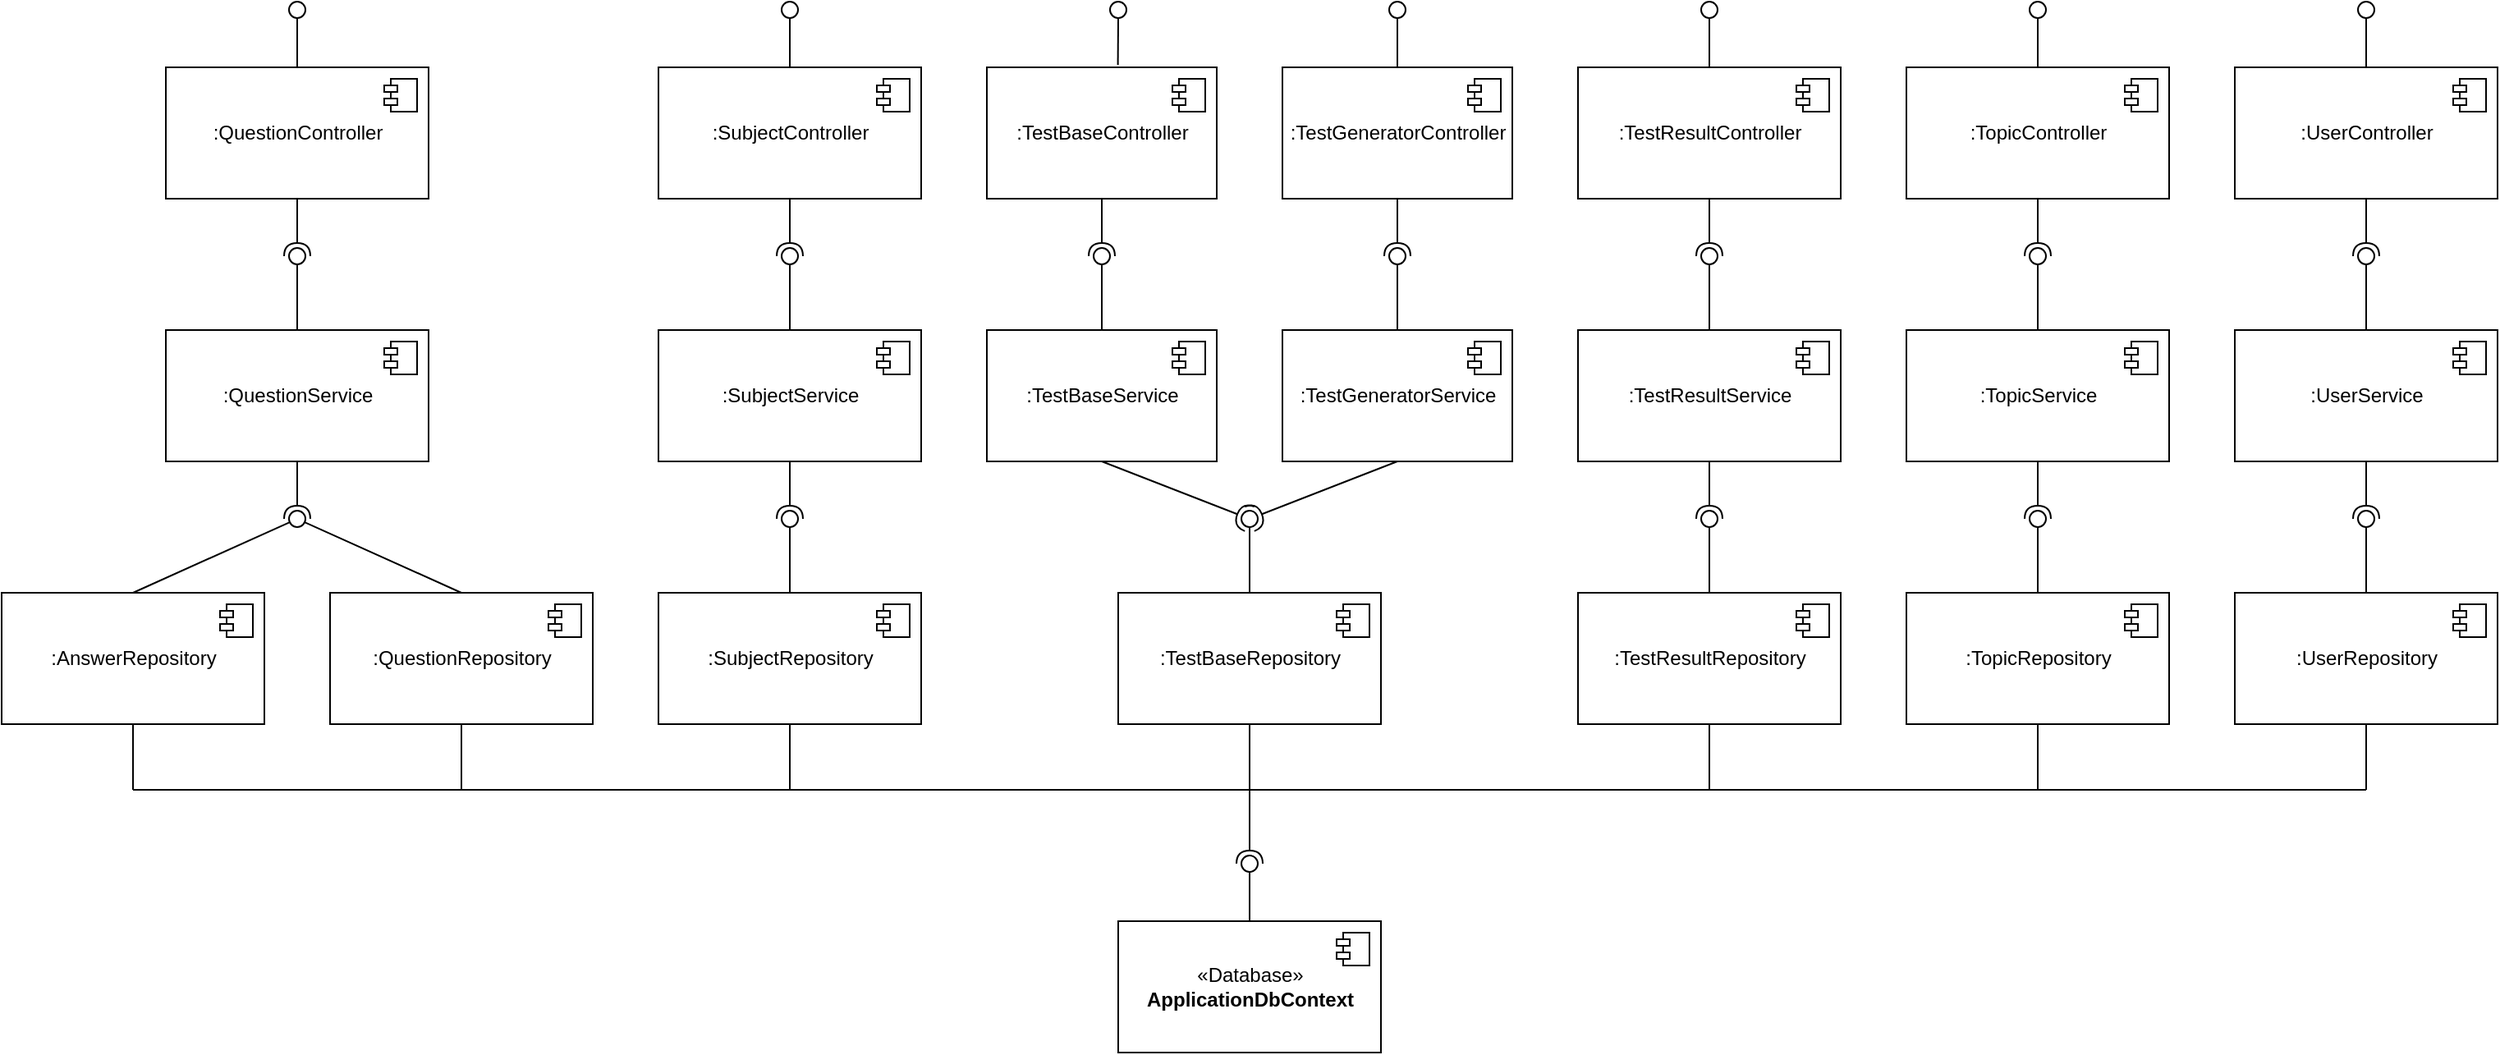 <mxfile version="14.4.3" type="device"><diagram id="eTYgkQqjDAgA71J0uzV5" name="Page-1"><mxGraphModel dx="2472" dy="822" grid="0" gridSize="10" guides="1" tooltips="1" connect="1" arrows="1" fold="1" page="1" pageScale="1" pageWidth="850" pageHeight="1100" math="0" shadow="0"><root><mxCell id="0"/><mxCell id="1" parent="0"/><mxCell id="j6pAAybmG0KaMv9Azrpn-1" value="«Database»&lt;br&gt;&lt;b&gt;ApplicationDbContext&lt;/b&gt;" style="html=1;dropTarget=0;" parent="1" vertex="1"><mxGeometry x="360" y="960" width="160" height="80" as="geometry"/></mxCell><mxCell id="j6pAAybmG0KaMv9Azrpn-2" value="" style="shape=module;jettyWidth=8;jettyHeight=4;" parent="j6pAAybmG0KaMv9Azrpn-1" vertex="1"><mxGeometry x="1" width="20" height="20" relative="1" as="geometry"><mxPoint x="-27" y="7" as="offset"/></mxGeometry></mxCell><mxCell id="j6pAAybmG0KaMv9Azrpn-3" value="" style="rounded=0;orthogonalLoop=1;jettySize=auto;html=1;endArrow=none;endFill=0;exitX=0.5;exitY=0;exitDx=0;exitDy=0;" parent="1" source="j6pAAybmG0KaMv9Azrpn-1" target="j6pAAybmG0KaMv9Azrpn-5" edge="1"><mxGeometry relative="1" as="geometry"><mxPoint x="570" y="825" as="sourcePoint"/></mxGeometry></mxCell><mxCell id="j6pAAybmG0KaMv9Azrpn-4" value="" style="rounded=0;orthogonalLoop=1;jettySize=auto;html=1;endArrow=halfCircle;endFill=0;entryX=0.5;entryY=0.5;entryDx=0;entryDy=0;endSize=6;strokeWidth=1;" parent="1" target="j6pAAybmG0KaMv9Azrpn-5" edge="1"><mxGeometry relative="1" as="geometry"><mxPoint x="440" y="880" as="sourcePoint"/></mxGeometry></mxCell><mxCell id="j6pAAybmG0KaMv9Azrpn-5" value="" style="ellipse;whiteSpace=wrap;html=1;fontFamily=Helvetica;fontSize=12;fontColor=#000000;align=center;strokeColor=#000000;fillColor=#ffffff;points=[];aspect=fixed;resizable=0;" parent="1" vertex="1"><mxGeometry x="435" y="920" width="10" height="10" as="geometry"/></mxCell><mxCell id="j6pAAybmG0KaMv9Azrpn-11" value="" style="rounded=0;orthogonalLoop=1;jettySize=auto;html=1;endArrow=none;endFill=0;" parent="1" edge="1"><mxGeometry relative="1" as="geometry"><mxPoint x="-240" y="880" as="sourcePoint"/><mxPoint x="1120" y="880" as="targetPoint"/></mxGeometry></mxCell><mxCell id="j6pAAybmG0KaMv9Azrpn-13" value=":SubjectRepository" style="html=1;dropTarget=0;" parent="1" vertex="1"><mxGeometry x="80" y="760" width="160" height="80" as="geometry"/></mxCell><mxCell id="j6pAAybmG0KaMv9Azrpn-14" value="" style="shape=module;jettyWidth=8;jettyHeight=4;" parent="j6pAAybmG0KaMv9Azrpn-13" vertex="1"><mxGeometry x="1" width="20" height="20" relative="1" as="geometry"><mxPoint x="-27" y="7" as="offset"/></mxGeometry></mxCell><mxCell id="j6pAAybmG0KaMv9Azrpn-15" value=":TestResultRepository" style="html=1;dropTarget=0;" parent="1" vertex="1"><mxGeometry x="640" y="760" width="160" height="80" as="geometry"/></mxCell><mxCell id="j6pAAybmG0KaMv9Azrpn-16" value="" style="shape=module;jettyWidth=8;jettyHeight=4;" parent="j6pAAybmG0KaMv9Azrpn-15" vertex="1"><mxGeometry x="1" width="20" height="20" relative="1" as="geometry"><mxPoint x="-27" y="7" as="offset"/></mxGeometry></mxCell><mxCell id="j6pAAybmG0KaMv9Azrpn-17" value=":TestBaseRepository" style="html=1;dropTarget=0;" parent="1" vertex="1"><mxGeometry x="360" y="760" width="160" height="80" as="geometry"/></mxCell><mxCell id="j6pAAybmG0KaMv9Azrpn-18" value="" style="shape=module;jettyWidth=8;jettyHeight=4;" parent="j6pAAybmG0KaMv9Azrpn-17" vertex="1"><mxGeometry x="1" width="20" height="20" relative="1" as="geometry"><mxPoint x="-27" y="7" as="offset"/></mxGeometry></mxCell><mxCell id="j6pAAybmG0KaMv9Azrpn-19" value=":QuestionRepository" style="html=1;dropTarget=0;" parent="1" vertex="1"><mxGeometry x="-120" y="760" width="160" height="80" as="geometry"/></mxCell><mxCell id="j6pAAybmG0KaMv9Azrpn-20" value="" style="shape=module;jettyWidth=8;jettyHeight=4;" parent="j6pAAybmG0KaMv9Azrpn-19" vertex="1"><mxGeometry x="1" width="20" height="20" relative="1" as="geometry"><mxPoint x="-27" y="7" as="offset"/></mxGeometry></mxCell><mxCell id="j6pAAybmG0KaMv9Azrpn-21" value=":TopicRepository" style="html=1;dropTarget=0;" parent="1" vertex="1"><mxGeometry x="840" y="760" width="160" height="80" as="geometry"/></mxCell><mxCell id="j6pAAybmG0KaMv9Azrpn-22" value="" style="shape=module;jettyWidth=8;jettyHeight=4;" parent="j6pAAybmG0KaMv9Azrpn-21" vertex="1"><mxGeometry x="1" width="20" height="20" relative="1" as="geometry"><mxPoint x="-27" y="7" as="offset"/></mxGeometry></mxCell><mxCell id="j6pAAybmG0KaMv9Azrpn-23" value=":AnswerRepository" style="html=1;dropTarget=0;" parent="1" vertex="1"><mxGeometry x="-320" y="760" width="160" height="80" as="geometry"/></mxCell><mxCell id="j6pAAybmG0KaMv9Azrpn-24" value="" style="shape=module;jettyWidth=8;jettyHeight=4;" parent="j6pAAybmG0KaMv9Azrpn-23" vertex="1"><mxGeometry x="1" width="20" height="20" relative="1" as="geometry"><mxPoint x="-27" y="7" as="offset"/></mxGeometry></mxCell><mxCell id="j6pAAybmG0KaMv9Azrpn-25" value=":UserRepository" style="html=1;dropTarget=0;" parent="1" vertex="1"><mxGeometry x="1040" y="760" width="160" height="80" as="geometry"/></mxCell><mxCell id="j6pAAybmG0KaMv9Azrpn-26" value="" style="shape=module;jettyWidth=8;jettyHeight=4;" parent="j6pAAybmG0KaMv9Azrpn-25" vertex="1"><mxGeometry x="1" width="20" height="20" relative="1" as="geometry"><mxPoint x="-27" y="7" as="offset"/></mxGeometry></mxCell><mxCell id="j6pAAybmG0KaMv9Azrpn-27" value="" style="rounded=0;orthogonalLoop=1;jettySize=auto;html=1;endArrow=none;endFill=0;exitX=0.5;exitY=1;exitDx=0;exitDy=0;" parent="1" source="j6pAAybmG0KaMv9Azrpn-21" edge="1"><mxGeometry relative="1" as="geometry"><mxPoint x="700.0" y="920" as="sourcePoint"/><mxPoint x="920" y="880" as="targetPoint"/></mxGeometry></mxCell><mxCell id="j6pAAybmG0KaMv9Azrpn-28" value="" style="rounded=0;orthogonalLoop=1;jettySize=auto;html=1;endArrow=none;endFill=0;exitX=0.5;exitY=1;exitDx=0;exitDy=0;" parent="1" source="j6pAAybmG0KaMv9Azrpn-23" edge="1"><mxGeometry relative="1" as="geometry"><mxPoint x="-240.42" y="910" as="sourcePoint"/><mxPoint x="-240" y="880" as="targetPoint"/></mxGeometry></mxCell><mxCell id="j6pAAybmG0KaMv9Azrpn-29" value="" style="rounded=0;orthogonalLoop=1;jettySize=auto;html=1;endArrow=none;endFill=0;exitX=0.5;exitY=1;exitDx=0;exitDy=0;" parent="1" source="j6pAAybmG0KaMv9Azrpn-19" edge="1"><mxGeometry relative="1" as="geometry"><mxPoint x="-230.42" y="920" as="sourcePoint"/><mxPoint x="-40" y="880" as="targetPoint"/></mxGeometry></mxCell><mxCell id="j6pAAybmG0KaMv9Azrpn-30" value="" style="rounded=0;orthogonalLoop=1;jettySize=auto;html=1;endArrow=none;endFill=0;exitX=0.5;exitY=1;exitDx=0;exitDy=0;" parent="1" source="j6pAAybmG0KaMv9Azrpn-13" edge="1"><mxGeometry relative="1" as="geometry"><mxPoint x="-220.42" y="930" as="sourcePoint"/><mxPoint x="160" y="880" as="targetPoint"/></mxGeometry></mxCell><mxCell id="j6pAAybmG0KaMv9Azrpn-31" value="" style="rounded=0;orthogonalLoop=1;jettySize=auto;html=1;endArrow=none;endFill=0;exitX=0.5;exitY=1;exitDx=0;exitDy=0;" parent="1" source="j6pAAybmG0KaMv9Azrpn-17" edge="1"><mxGeometry relative="1" as="geometry"><mxPoint x="-130.42" y="940" as="sourcePoint"/><mxPoint x="440" y="880" as="targetPoint"/></mxGeometry></mxCell><mxCell id="j6pAAybmG0KaMv9Azrpn-32" value="" style="rounded=0;orthogonalLoop=1;jettySize=auto;html=1;endArrow=none;endFill=0;exitX=0.5;exitY=1;exitDx=0;exitDy=0;" parent="1" source="j6pAAybmG0KaMv9Azrpn-15" edge="1"><mxGeometry relative="1" as="geometry"><mxPoint x="670.0" y="920" as="sourcePoint"/><mxPoint x="720" y="880" as="targetPoint"/></mxGeometry></mxCell><mxCell id="j6pAAybmG0KaMv9Azrpn-33" value="" style="rounded=0;orthogonalLoop=1;jettySize=auto;html=1;endArrow=none;endFill=0;exitX=0.5;exitY=1;exitDx=0;exitDy=0;" parent="1" source="j6pAAybmG0KaMv9Azrpn-25" edge="1"><mxGeometry relative="1" as="geometry"><mxPoint x="770.0" y="910" as="sourcePoint"/><mxPoint x="1120" y="880" as="targetPoint"/></mxGeometry></mxCell><mxCell id="j6pAAybmG0KaMv9Azrpn-34" value=":QuestionService" style="html=1;dropTarget=0;" parent="1" vertex="1"><mxGeometry x="-220" y="600" width="160" height="80" as="geometry"/></mxCell><mxCell id="j6pAAybmG0KaMv9Azrpn-35" value="" style="shape=module;jettyWidth=8;jettyHeight=4;" parent="j6pAAybmG0KaMv9Azrpn-34" vertex="1"><mxGeometry x="1" width="20" height="20" relative="1" as="geometry"><mxPoint x="-27" y="7" as="offset"/></mxGeometry></mxCell><mxCell id="j6pAAybmG0KaMv9Azrpn-36" value="" style="rounded=0;orthogonalLoop=1;jettySize=auto;html=1;endArrow=none;endFill=0;exitX=0.5;exitY=0;exitDx=0;exitDy=0;" parent="1" source="j6pAAybmG0KaMv9Azrpn-19" target="j6pAAybmG0KaMv9Azrpn-38" edge="1"><mxGeometry relative="1" as="geometry"><mxPoint x="210" y="695" as="sourcePoint"/></mxGeometry></mxCell><mxCell id="j6pAAybmG0KaMv9Azrpn-37" value="" style="rounded=0;orthogonalLoop=1;jettySize=auto;html=1;endArrow=halfCircle;endFill=0;entryX=0.5;entryY=0.5;entryDx=0;entryDy=0;endSize=6;strokeWidth=1;exitX=0.5;exitY=1;exitDx=0;exitDy=0;" parent="1" source="j6pAAybmG0KaMv9Azrpn-34" target="j6pAAybmG0KaMv9Azrpn-38" edge="1"><mxGeometry relative="1" as="geometry"><mxPoint x="250" y="695" as="sourcePoint"/></mxGeometry></mxCell><mxCell id="j6pAAybmG0KaMv9Azrpn-38" value="" style="ellipse;whiteSpace=wrap;html=1;fontFamily=Helvetica;fontSize=12;fontColor=#000000;align=center;strokeColor=#000000;fillColor=#ffffff;points=[];aspect=fixed;resizable=0;" parent="1" vertex="1"><mxGeometry x="-145" y="710" width="10" height="10" as="geometry"/></mxCell><mxCell id="j6pAAybmG0KaMv9Azrpn-42" value="" style="rounded=0;orthogonalLoop=1;jettySize=auto;html=1;endArrow=none;endFill=0;exitX=0.5;exitY=0;exitDx=0;exitDy=0;" parent="1" source="j6pAAybmG0KaMv9Azrpn-23" target="j6pAAybmG0KaMv9Azrpn-38" edge="1"><mxGeometry relative="1" as="geometry"><mxPoint x="210" y="695" as="sourcePoint"/></mxGeometry></mxCell><mxCell id="j6pAAybmG0KaMv9Azrpn-43" value=":SubjectService" style="html=1;dropTarget=0;" parent="1" vertex="1"><mxGeometry x="80" y="600" width="160" height="80" as="geometry"/></mxCell><mxCell id="j6pAAybmG0KaMv9Azrpn-44" value="" style="shape=module;jettyWidth=8;jettyHeight=4;" parent="j6pAAybmG0KaMv9Azrpn-43" vertex="1"><mxGeometry x="1" width="20" height="20" relative="1" as="geometry"><mxPoint x="-27" y="7" as="offset"/></mxGeometry></mxCell><mxCell id="j6pAAybmG0KaMv9Azrpn-57" value="" style="rounded=0;orthogonalLoop=1;jettySize=auto;html=1;endArrow=none;endFill=0;exitX=0.5;exitY=0;exitDx=0;exitDy=0;" parent="1" source="j6pAAybmG0KaMv9Azrpn-13" target="j6pAAybmG0KaMv9Azrpn-59" edge="1"><mxGeometry relative="1" as="geometry"><mxPoint x="180" y="675" as="sourcePoint"/></mxGeometry></mxCell><mxCell id="j6pAAybmG0KaMv9Azrpn-58" value="" style="rounded=0;orthogonalLoop=1;jettySize=auto;html=1;endArrow=halfCircle;endFill=0;entryX=0.5;entryY=0.5;entryDx=0;entryDy=0;endSize=6;strokeWidth=1;exitX=0.5;exitY=1;exitDx=0;exitDy=0;" parent="1" source="j6pAAybmG0KaMv9Azrpn-43" target="j6pAAybmG0KaMv9Azrpn-59" edge="1"><mxGeometry relative="1" as="geometry"><mxPoint x="220" y="675" as="sourcePoint"/></mxGeometry></mxCell><mxCell id="j6pAAybmG0KaMv9Azrpn-59" value="" style="ellipse;whiteSpace=wrap;html=1;fontFamily=Helvetica;fontSize=12;fontColor=#000000;align=center;strokeColor=#000000;fillColor=#ffffff;points=[];aspect=fixed;resizable=0;" parent="1" vertex="1"><mxGeometry x="155" y="710" width="10" height="10" as="geometry"/></mxCell><mxCell id="j6pAAybmG0KaMv9Azrpn-63" value=":TopicService" style="html=1;dropTarget=0;" parent="1" vertex="1"><mxGeometry x="840" y="600" width="160" height="80" as="geometry"/></mxCell><mxCell id="j6pAAybmG0KaMv9Azrpn-64" value="" style="shape=module;jettyWidth=8;jettyHeight=4;" parent="j6pAAybmG0KaMv9Azrpn-63" vertex="1"><mxGeometry x="1" width="20" height="20" relative="1" as="geometry"><mxPoint x="-27" y="7" as="offset"/></mxGeometry></mxCell><mxCell id="j6pAAybmG0KaMv9Azrpn-65" value="" style="rounded=0;orthogonalLoop=1;jettySize=auto;html=1;endArrow=none;endFill=0;exitX=0.5;exitY=0;exitDx=0;exitDy=0;" parent="1" source="j6pAAybmG0KaMv9Azrpn-21" target="j6pAAybmG0KaMv9Azrpn-67" edge="1"><mxGeometry relative="1" as="geometry"><mxPoint x="880" y="730" as="sourcePoint"/></mxGeometry></mxCell><mxCell id="j6pAAybmG0KaMv9Azrpn-66" value="" style="rounded=0;orthogonalLoop=1;jettySize=auto;html=1;endArrow=halfCircle;endFill=0;entryX=0.5;entryY=0.5;entryDx=0;entryDy=0;endSize=6;strokeWidth=1;exitX=0.5;exitY=1;exitDx=0;exitDy=0;" parent="1" source="j6pAAybmG0KaMv9Azrpn-63" target="j6pAAybmG0KaMv9Azrpn-67" edge="1"><mxGeometry relative="1" as="geometry"><mxPoint x="720" y="695" as="sourcePoint"/></mxGeometry></mxCell><mxCell id="j6pAAybmG0KaMv9Azrpn-67" value="" style="ellipse;whiteSpace=wrap;html=1;fontFamily=Helvetica;fontSize=12;fontColor=#000000;align=center;strokeColor=#000000;fillColor=#ffffff;points=[];aspect=fixed;resizable=0;" parent="1" vertex="1"><mxGeometry x="915" y="710" width="10" height="10" as="geometry"/></mxCell><mxCell id="j6pAAybmG0KaMv9Azrpn-68" value=":TestResultService" style="html=1;dropTarget=0;" parent="1" vertex="1"><mxGeometry x="640" y="600" width="160" height="80" as="geometry"/></mxCell><mxCell id="j6pAAybmG0KaMv9Azrpn-69" value="" style="shape=module;jettyWidth=8;jettyHeight=4;" parent="j6pAAybmG0KaMv9Azrpn-68" vertex="1"><mxGeometry x="1" width="20" height="20" relative="1" as="geometry"><mxPoint x="-27" y="7" as="offset"/></mxGeometry></mxCell><mxCell id="j6pAAybmG0KaMv9Azrpn-71" value="" style="rounded=0;orthogonalLoop=1;jettySize=auto;html=1;endArrow=none;endFill=0;exitX=0.5;exitY=0;exitDx=0;exitDy=0;" parent="1" source="j6pAAybmG0KaMv9Azrpn-15" target="j6pAAybmG0KaMv9Azrpn-73" edge="1"><mxGeometry relative="1" as="geometry"><mxPoint x="930" y="770" as="sourcePoint"/></mxGeometry></mxCell><mxCell id="j6pAAybmG0KaMv9Azrpn-72" value="" style="rounded=0;orthogonalLoop=1;jettySize=auto;html=1;endArrow=halfCircle;endFill=0;entryX=0.5;entryY=0.5;entryDx=0;entryDy=0;endSize=6;strokeWidth=1;exitX=0.5;exitY=1;exitDx=0;exitDy=0;" parent="1" source="j6pAAybmG0KaMv9Azrpn-68" target="j6pAAybmG0KaMv9Azrpn-73" edge="1"><mxGeometry relative="1" as="geometry"><mxPoint x="930" y="690" as="sourcePoint"/></mxGeometry></mxCell><mxCell id="j6pAAybmG0KaMv9Azrpn-73" value="" style="ellipse;whiteSpace=wrap;html=1;fontFamily=Helvetica;fontSize=12;fontColor=#000000;align=center;strokeColor=#000000;fillColor=#ffffff;points=[];aspect=fixed;resizable=0;" parent="1" vertex="1"><mxGeometry x="715" y="710" width="10" height="10" as="geometry"/></mxCell><mxCell id="j6pAAybmG0KaMv9Azrpn-74" value=":TestGeneratorService" style="html=1;dropTarget=0;" parent="1" vertex="1"><mxGeometry x="460" y="600" width="140" height="80" as="geometry"/></mxCell><mxCell id="j6pAAybmG0KaMv9Azrpn-75" value="" style="shape=module;jettyWidth=8;jettyHeight=4;" parent="j6pAAybmG0KaMv9Azrpn-74" vertex="1"><mxGeometry x="1" width="20" height="20" relative="1" as="geometry"><mxPoint x="-27" y="7" as="offset"/></mxGeometry></mxCell><mxCell id="j6pAAybmG0KaMv9Azrpn-76" value=":TestBaseService" style="html=1;dropTarget=0;" parent="1" vertex="1"><mxGeometry x="280" y="600" width="140" height="80" as="geometry"/></mxCell><mxCell id="j6pAAybmG0KaMv9Azrpn-77" value="" style="shape=module;jettyWidth=8;jettyHeight=4;" parent="j6pAAybmG0KaMv9Azrpn-76" vertex="1"><mxGeometry x="1" width="20" height="20" relative="1" as="geometry"><mxPoint x="-27" y="7" as="offset"/></mxGeometry></mxCell><mxCell id="j6pAAybmG0KaMv9Azrpn-78" value=":UserService" style="html=1;dropTarget=0;" parent="1" vertex="1"><mxGeometry x="1040" y="600" width="160" height="80" as="geometry"/></mxCell><mxCell id="j6pAAybmG0KaMv9Azrpn-79" value="" style="shape=module;jettyWidth=8;jettyHeight=4;" parent="j6pAAybmG0KaMv9Azrpn-78" vertex="1"><mxGeometry x="1" width="20" height="20" relative="1" as="geometry"><mxPoint x="-27" y="7" as="offset"/></mxGeometry></mxCell><mxCell id="j6pAAybmG0KaMv9Azrpn-81" value="" style="rounded=0;orthogonalLoop=1;jettySize=auto;html=1;endArrow=none;endFill=0;exitX=0.5;exitY=0;exitDx=0;exitDy=0;" parent="1" source="j6pAAybmG0KaMv9Azrpn-25" target="j6pAAybmG0KaMv9Azrpn-83" edge="1"><mxGeometry relative="1" as="geometry"><mxPoint x="930" y="770" as="sourcePoint"/></mxGeometry></mxCell><mxCell id="j6pAAybmG0KaMv9Azrpn-82" value="" style="rounded=0;orthogonalLoop=1;jettySize=auto;html=1;endArrow=halfCircle;endFill=0;entryX=0.5;entryY=0.5;entryDx=0;entryDy=0;endSize=6;strokeWidth=1;exitX=0.5;exitY=1;exitDx=0;exitDy=0;" parent="1" source="j6pAAybmG0KaMv9Azrpn-78" target="j6pAAybmG0KaMv9Azrpn-83" edge="1"><mxGeometry relative="1" as="geometry"><mxPoint x="930" y="690" as="sourcePoint"/></mxGeometry></mxCell><mxCell id="j6pAAybmG0KaMv9Azrpn-83" value="" style="ellipse;whiteSpace=wrap;html=1;fontFamily=Helvetica;fontSize=12;fontColor=#000000;align=center;strokeColor=#000000;fillColor=#ffffff;points=[];aspect=fixed;resizable=0;" parent="1" vertex="1"><mxGeometry x="1115" y="710" width="10" height="10" as="geometry"/></mxCell><mxCell id="j6pAAybmG0KaMv9Azrpn-84" value=":TestBaseController" style="html=1;dropTarget=0;" parent="1" vertex="1"><mxGeometry x="280" y="440" width="140" height="80" as="geometry"/></mxCell><mxCell id="j6pAAybmG0KaMv9Azrpn-85" value="" style="shape=module;jettyWidth=8;jettyHeight=4;" parent="j6pAAybmG0KaMv9Azrpn-84" vertex="1"><mxGeometry x="1" width="20" height="20" relative="1" as="geometry"><mxPoint x="-27" y="7" as="offset"/></mxGeometry></mxCell><mxCell id="j6pAAybmG0KaMv9Azrpn-86" value=":TestGeneratorController" style="html=1;dropTarget=0;" parent="1" vertex="1"><mxGeometry x="460" y="440" width="140" height="80" as="geometry"/></mxCell><mxCell id="j6pAAybmG0KaMv9Azrpn-87" value="" style="shape=module;jettyWidth=8;jettyHeight=4;" parent="j6pAAybmG0KaMv9Azrpn-86" vertex="1"><mxGeometry x="1" width="20" height="20" relative="1" as="geometry"><mxPoint x="-27" y="7" as="offset"/></mxGeometry></mxCell><mxCell id="j6pAAybmG0KaMv9Azrpn-88" value=":QuestionController" style="html=1;dropTarget=0;" parent="1" vertex="1"><mxGeometry x="-220" y="440" width="160" height="80" as="geometry"/></mxCell><mxCell id="j6pAAybmG0KaMv9Azrpn-89" value="" style="shape=module;jettyWidth=8;jettyHeight=4;" parent="j6pAAybmG0KaMv9Azrpn-88" vertex="1"><mxGeometry x="1" width="20" height="20" relative="1" as="geometry"><mxPoint x="-27" y="7" as="offset"/></mxGeometry></mxCell><mxCell id="j6pAAybmG0KaMv9Azrpn-90" value=":SubjectController" style="html=1;dropTarget=0;" parent="1" vertex="1"><mxGeometry x="80" y="440" width="160" height="80" as="geometry"/></mxCell><mxCell id="j6pAAybmG0KaMv9Azrpn-91" value="" style="shape=module;jettyWidth=8;jettyHeight=4;" parent="j6pAAybmG0KaMv9Azrpn-90" vertex="1"><mxGeometry x="1" width="20" height="20" relative="1" as="geometry"><mxPoint x="-27" y="7" as="offset"/></mxGeometry></mxCell><mxCell id="j6pAAybmG0KaMv9Azrpn-92" value=":TestResultController" style="html=1;dropTarget=0;" parent="1" vertex="1"><mxGeometry x="640" y="440" width="160" height="80" as="geometry"/></mxCell><mxCell id="j6pAAybmG0KaMv9Azrpn-93" value="" style="shape=module;jettyWidth=8;jettyHeight=4;" parent="j6pAAybmG0KaMv9Azrpn-92" vertex="1"><mxGeometry x="1" width="20" height="20" relative="1" as="geometry"><mxPoint x="-27" y="7" as="offset"/></mxGeometry></mxCell><mxCell id="j6pAAybmG0KaMv9Azrpn-94" value=":TopicController" style="html=1;dropTarget=0;" parent="1" vertex="1"><mxGeometry x="840" y="440" width="160" height="80" as="geometry"/></mxCell><mxCell id="j6pAAybmG0KaMv9Azrpn-95" value="" style="shape=module;jettyWidth=8;jettyHeight=4;" parent="j6pAAybmG0KaMv9Azrpn-94" vertex="1"><mxGeometry x="1" width="20" height="20" relative="1" as="geometry"><mxPoint x="-27" y="7" as="offset"/></mxGeometry></mxCell><mxCell id="j6pAAybmG0KaMv9Azrpn-96" value=":UserController" style="html=1;dropTarget=0;" parent="1" vertex="1"><mxGeometry x="1040" y="440" width="160" height="80" as="geometry"/></mxCell><mxCell id="j6pAAybmG0KaMv9Azrpn-97" value="" style="shape=module;jettyWidth=8;jettyHeight=4;" parent="j6pAAybmG0KaMv9Azrpn-96" vertex="1"><mxGeometry x="1" width="20" height="20" relative="1" as="geometry"><mxPoint x="-27" y="7" as="offset"/></mxGeometry></mxCell><mxCell id="j6pAAybmG0KaMv9Azrpn-98" value="" style="rounded=0;orthogonalLoop=1;jettySize=auto;html=1;endArrow=none;endFill=0;exitX=0.5;exitY=0;exitDx=0;exitDy=0;" parent="1" source="j6pAAybmG0KaMv9Azrpn-17" target="j6pAAybmG0KaMv9Azrpn-100" edge="1"><mxGeometry relative="1" as="geometry"><mxPoint x="170" y="770" as="sourcePoint"/></mxGeometry></mxCell><mxCell id="j6pAAybmG0KaMv9Azrpn-99" value="" style="rounded=0;orthogonalLoop=1;jettySize=auto;html=1;endArrow=halfCircle;endFill=0;entryX=0.5;entryY=0.5;entryDx=0;entryDy=0;endSize=6;strokeWidth=1;exitX=0.5;exitY=1;exitDx=0;exitDy=0;" parent="1" source="j6pAAybmG0KaMv9Azrpn-76" target="j6pAAybmG0KaMv9Azrpn-100" edge="1"><mxGeometry relative="1" as="geometry"><mxPoint x="170" y="690" as="sourcePoint"/></mxGeometry></mxCell><mxCell id="j6pAAybmG0KaMv9Azrpn-100" value="" style="ellipse;whiteSpace=wrap;html=1;fontFamily=Helvetica;fontSize=12;fontColor=#000000;align=center;strokeColor=#000000;fillColor=#ffffff;points=[];aspect=fixed;resizable=0;" parent="1" vertex="1"><mxGeometry x="435" y="710" width="10" height="10" as="geometry"/></mxCell><mxCell id="j6pAAybmG0KaMv9Azrpn-101" value="" style="rounded=0;orthogonalLoop=1;jettySize=auto;html=1;endArrow=halfCircle;endFill=0;entryX=0.5;entryY=0.5;entryDx=0;entryDy=0;endSize=6;strokeWidth=1;exitX=0.5;exitY=1;exitDx=0;exitDy=0;" parent="1" source="j6pAAybmG0KaMv9Azrpn-74" target="j6pAAybmG0KaMv9Azrpn-100" edge="1"><mxGeometry relative="1" as="geometry"><mxPoint x="170" y="690" as="sourcePoint"/></mxGeometry></mxCell><mxCell id="j6pAAybmG0KaMv9Azrpn-106" value="" style="rounded=0;orthogonalLoop=1;jettySize=auto;html=1;endArrow=halfCircle;endFill=0;entryX=0.5;entryY=0.5;entryDx=0;entryDy=0;endSize=6;strokeWidth=1;exitX=0.5;exitY=1;exitDx=0;exitDy=0;" parent="1" source="j6pAAybmG0KaMv9Azrpn-88" target="j6pAAybmG0KaMv9Azrpn-107" edge="1"><mxGeometry relative="1" as="geometry"><mxPoint x="-130" y="690" as="sourcePoint"/></mxGeometry></mxCell><mxCell id="j6pAAybmG0KaMv9Azrpn-107" value="" style="ellipse;whiteSpace=wrap;html=1;fontFamily=Helvetica;fontSize=12;fontColor=#000000;align=center;strokeColor=#000000;fillColor=#ffffff;points=[];aspect=fixed;resizable=0;" parent="1" vertex="1"><mxGeometry x="-145" y="550" width="10" height="10" as="geometry"/></mxCell><mxCell id="j6pAAybmG0KaMv9Azrpn-108" value="" style="rounded=0;orthogonalLoop=1;jettySize=auto;html=1;endArrow=none;endFill=0;" parent="1" source="j6pAAybmG0KaMv9Azrpn-34" target="j6pAAybmG0KaMv9Azrpn-107" edge="1"><mxGeometry relative="1" as="geometry"><mxPoint x="-230" y="770" as="sourcePoint"/></mxGeometry></mxCell><mxCell id="j6pAAybmG0KaMv9Azrpn-109" value="" style="rounded=0;orthogonalLoop=1;jettySize=auto;html=1;endArrow=halfCircle;endFill=0;entryX=0.5;entryY=0.5;entryDx=0;entryDy=0;endSize=6;strokeWidth=1;exitX=0.5;exitY=1;exitDx=0;exitDy=0;" parent="1" source="j6pAAybmG0KaMv9Azrpn-90" target="j6pAAybmG0KaMv9Azrpn-110" edge="1"><mxGeometry relative="1" as="geometry"><mxPoint x="-130" y="530" as="sourcePoint"/></mxGeometry></mxCell><mxCell id="j6pAAybmG0KaMv9Azrpn-110" value="" style="ellipse;whiteSpace=wrap;html=1;fontFamily=Helvetica;fontSize=12;fontColor=#000000;align=center;strokeColor=#000000;fillColor=#ffffff;points=[];aspect=fixed;resizable=0;" parent="1" vertex="1"><mxGeometry x="155" y="550" width="10" height="10" as="geometry"/></mxCell><mxCell id="j6pAAybmG0KaMv9Azrpn-111" value="" style="rounded=0;orthogonalLoop=1;jettySize=auto;html=1;endArrow=none;endFill=0;exitX=0.5;exitY=0;exitDx=0;exitDy=0;" parent="1" source="j6pAAybmG0KaMv9Azrpn-43" target="j6pAAybmG0KaMv9Azrpn-110" edge="1"><mxGeometry relative="1" as="geometry"><mxPoint x="-130" y="610.0" as="sourcePoint"/></mxGeometry></mxCell><mxCell id="j6pAAybmG0KaMv9Azrpn-112" value="" style="rounded=0;orthogonalLoop=1;jettySize=auto;html=1;endArrow=halfCircle;endFill=0;entryX=0.5;entryY=0.5;entryDx=0;entryDy=0;endSize=6;strokeWidth=1;exitX=0.5;exitY=1;exitDx=0;exitDy=0;" parent="1" source="j6pAAybmG0KaMv9Azrpn-84" target="j6pAAybmG0KaMv9Azrpn-113" edge="1"><mxGeometry relative="1" as="geometry"><mxPoint x="170" y="530" as="sourcePoint"/></mxGeometry></mxCell><mxCell id="j6pAAybmG0KaMv9Azrpn-113" value="" style="ellipse;whiteSpace=wrap;html=1;fontFamily=Helvetica;fontSize=12;fontColor=#000000;align=center;strokeColor=#000000;fillColor=#ffffff;points=[];aspect=fixed;resizable=0;" parent="1" vertex="1"><mxGeometry x="345" y="550" width="10" height="10" as="geometry"/></mxCell><mxCell id="j6pAAybmG0KaMv9Azrpn-114" value="" style="rounded=0;orthogonalLoop=1;jettySize=auto;html=1;endArrow=none;endFill=0;exitX=0.5;exitY=0;exitDx=0;exitDy=0;" parent="1" source="j6pAAybmG0KaMv9Azrpn-76" target="j6pAAybmG0KaMv9Azrpn-113" edge="1"><mxGeometry relative="1" as="geometry"><mxPoint x="170" y="610.0" as="sourcePoint"/></mxGeometry></mxCell><mxCell id="j6pAAybmG0KaMv9Azrpn-115" value="" style="rounded=0;orthogonalLoop=1;jettySize=auto;html=1;endArrow=halfCircle;endFill=0;entryX=0.5;entryY=0.5;entryDx=0;entryDy=0;endSize=6;strokeWidth=1;exitX=0.5;exitY=1;exitDx=0;exitDy=0;" parent="1" source="j6pAAybmG0KaMv9Azrpn-86" target="j6pAAybmG0KaMv9Azrpn-116" edge="1"><mxGeometry relative="1" as="geometry"><mxPoint x="360" y="530" as="sourcePoint"/></mxGeometry></mxCell><mxCell id="j6pAAybmG0KaMv9Azrpn-116" value="" style="ellipse;whiteSpace=wrap;html=1;fontFamily=Helvetica;fontSize=12;fontColor=#000000;align=center;strokeColor=#000000;fillColor=#ffffff;points=[];aspect=fixed;resizable=0;" parent="1" vertex="1"><mxGeometry x="525" y="550" width="10" height="10" as="geometry"/></mxCell><mxCell id="j6pAAybmG0KaMv9Azrpn-117" value="" style="rounded=0;orthogonalLoop=1;jettySize=auto;html=1;endArrow=none;endFill=0;exitX=0.5;exitY=0;exitDx=0;exitDy=0;" parent="1" source="j6pAAybmG0KaMv9Azrpn-74" target="j6pAAybmG0KaMv9Azrpn-116" edge="1"><mxGeometry relative="1" as="geometry"><mxPoint x="360" y="610.0" as="sourcePoint"/></mxGeometry></mxCell><mxCell id="j6pAAybmG0KaMv9Azrpn-118" value="" style="rounded=0;orthogonalLoop=1;jettySize=auto;html=1;endArrow=halfCircle;endFill=0;entryX=0.5;entryY=0.5;entryDx=0;entryDy=0;endSize=6;strokeWidth=1;exitX=0.5;exitY=1;exitDx=0;exitDy=0;" parent="1" source="j6pAAybmG0KaMv9Azrpn-92" target="j6pAAybmG0KaMv9Azrpn-119" edge="1"><mxGeometry relative="1" as="geometry"><mxPoint x="540" y="530" as="sourcePoint"/></mxGeometry></mxCell><mxCell id="j6pAAybmG0KaMv9Azrpn-119" value="" style="ellipse;whiteSpace=wrap;html=1;fontFamily=Helvetica;fontSize=12;fontColor=#000000;align=center;strokeColor=#000000;fillColor=#ffffff;points=[];aspect=fixed;resizable=0;" parent="1" vertex="1"><mxGeometry x="715" y="550" width="10" height="10" as="geometry"/></mxCell><mxCell id="j6pAAybmG0KaMv9Azrpn-120" value="" style="rounded=0;orthogonalLoop=1;jettySize=auto;html=1;endArrow=none;endFill=0;exitX=0.5;exitY=0;exitDx=0;exitDy=0;" parent="1" source="j6pAAybmG0KaMv9Azrpn-68" target="j6pAAybmG0KaMv9Azrpn-119" edge="1"><mxGeometry relative="1" as="geometry"><mxPoint x="540" y="610.0" as="sourcePoint"/></mxGeometry></mxCell><mxCell id="j6pAAybmG0KaMv9Azrpn-121" value="" style="rounded=0;orthogonalLoop=1;jettySize=auto;html=1;endArrow=halfCircle;endFill=0;entryX=0.5;entryY=0.5;entryDx=0;entryDy=0;endSize=6;strokeWidth=1;exitX=0.5;exitY=1;exitDx=0;exitDy=0;" parent="1" source="j6pAAybmG0KaMv9Azrpn-94" target="j6pAAybmG0KaMv9Azrpn-122" edge="1"><mxGeometry relative="1" as="geometry"><mxPoint x="730" y="530" as="sourcePoint"/></mxGeometry></mxCell><mxCell id="j6pAAybmG0KaMv9Azrpn-122" value="" style="ellipse;whiteSpace=wrap;html=1;fontFamily=Helvetica;fontSize=12;fontColor=#000000;align=center;strokeColor=#000000;fillColor=#ffffff;points=[];aspect=fixed;resizable=0;" parent="1" vertex="1"><mxGeometry x="915" y="550" width="10" height="10" as="geometry"/></mxCell><mxCell id="j6pAAybmG0KaMv9Azrpn-123" value="" style="rounded=0;orthogonalLoop=1;jettySize=auto;html=1;endArrow=none;endFill=0;exitX=0.5;exitY=0;exitDx=0;exitDy=0;" parent="1" source="j6pAAybmG0KaMv9Azrpn-63" target="j6pAAybmG0KaMv9Azrpn-122" edge="1"><mxGeometry relative="1" as="geometry"><mxPoint x="730" y="610.0" as="sourcePoint"/></mxGeometry></mxCell><mxCell id="j6pAAybmG0KaMv9Azrpn-124" value="" style="rounded=0;orthogonalLoop=1;jettySize=auto;html=1;endArrow=halfCircle;endFill=0;entryX=0.5;entryY=0.5;entryDx=0;entryDy=0;endSize=6;strokeWidth=1;exitX=0.5;exitY=1;exitDx=0;exitDy=0;" parent="1" source="j6pAAybmG0KaMv9Azrpn-96" target="j6pAAybmG0KaMv9Azrpn-125" edge="1"><mxGeometry relative="1" as="geometry"><mxPoint x="930" y="530" as="sourcePoint"/></mxGeometry></mxCell><mxCell id="j6pAAybmG0KaMv9Azrpn-125" value="" style="ellipse;whiteSpace=wrap;html=1;fontFamily=Helvetica;fontSize=12;fontColor=#000000;align=center;strokeColor=#000000;fillColor=#ffffff;points=[];aspect=fixed;resizable=0;" parent="1" vertex="1"><mxGeometry x="1115" y="550" width="10" height="10" as="geometry"/></mxCell><mxCell id="j6pAAybmG0KaMv9Azrpn-126" value="" style="rounded=0;orthogonalLoop=1;jettySize=auto;html=1;endArrow=none;endFill=0;exitX=0.5;exitY=0;exitDx=0;exitDy=0;" parent="1" source="j6pAAybmG0KaMv9Azrpn-78" target="j6pAAybmG0KaMv9Azrpn-125" edge="1"><mxGeometry relative="1" as="geometry"><mxPoint x="930" y="610.0" as="sourcePoint"/></mxGeometry></mxCell><mxCell id="j6pAAybmG0KaMv9Azrpn-127" value="" style="ellipse;whiteSpace=wrap;html=1;fontFamily=Helvetica;fontSize=12;fontColor=#000000;align=center;strokeColor=#000000;fillColor=#ffffff;points=[];aspect=fixed;resizable=0;" parent="1" vertex="1"><mxGeometry x="-145" y="400" width="10" height="10" as="geometry"/></mxCell><mxCell id="j6pAAybmG0KaMv9Azrpn-128" value="" style="rounded=0;orthogonalLoop=1;jettySize=auto;html=1;endArrow=none;endFill=0;exitX=0.5;exitY=0;exitDx=0;exitDy=0;" parent="1" source="j6pAAybmG0KaMv9Azrpn-88" target="j6pAAybmG0KaMv9Azrpn-127" edge="1"><mxGeometry relative="1" as="geometry"><mxPoint x="-140" y="430" as="sourcePoint"/></mxGeometry></mxCell><mxCell id="j6pAAybmG0KaMv9Azrpn-129" value="" style="ellipse;whiteSpace=wrap;html=1;fontFamily=Helvetica;fontSize=12;fontColor=#000000;align=center;strokeColor=#000000;fillColor=#ffffff;points=[];aspect=fixed;resizable=0;" parent="1" vertex="1"><mxGeometry x="155" y="400" width="10" height="10" as="geometry"/></mxCell><mxCell id="j6pAAybmG0KaMv9Azrpn-130" value="" style="rounded=0;orthogonalLoop=1;jettySize=auto;html=1;endArrow=none;endFill=0;exitX=0.5;exitY=0;exitDx=0;exitDy=0;" parent="1" source="j6pAAybmG0KaMv9Azrpn-90" target="j6pAAybmG0KaMv9Azrpn-129" edge="1"><mxGeometry relative="1" as="geometry"><mxPoint x="-130" y="450" as="sourcePoint"/></mxGeometry></mxCell><mxCell id="j6pAAybmG0KaMv9Azrpn-131" value="" style="ellipse;whiteSpace=wrap;html=1;fontFamily=Helvetica;fontSize=12;fontColor=#000000;align=center;strokeColor=#000000;fillColor=#ffffff;points=[];aspect=fixed;resizable=0;" parent="1" vertex="1"><mxGeometry x="355" y="400" width="10" height="10" as="geometry"/></mxCell><mxCell id="j6pAAybmG0KaMv9Azrpn-132" value="" style="rounded=0;orthogonalLoop=1;jettySize=auto;html=1;endArrow=none;endFill=0;exitX=0.57;exitY=-0.018;exitDx=0;exitDy=0;exitPerimeter=0;" parent="1" source="j6pAAybmG0KaMv9Azrpn-84" target="j6pAAybmG0KaMv9Azrpn-131" edge="1"><mxGeometry relative="1" as="geometry"><mxPoint x="360" y="430" as="sourcePoint"/></mxGeometry></mxCell><mxCell id="j6pAAybmG0KaMv9Azrpn-133" value="" style="ellipse;whiteSpace=wrap;html=1;fontFamily=Helvetica;fontSize=12;fontColor=#000000;align=center;strokeColor=#000000;fillColor=#ffffff;points=[];aspect=fixed;resizable=0;" parent="1" vertex="1"><mxGeometry x="525" y="400" width="10" height="10" as="geometry"/></mxCell><mxCell id="j6pAAybmG0KaMv9Azrpn-134" value="" style="rounded=0;orthogonalLoop=1;jettySize=auto;html=1;endArrow=none;endFill=0;exitX=0.5;exitY=0;exitDx=0;exitDy=0;" parent="1" source="j6pAAybmG0KaMv9Azrpn-86" target="j6pAAybmG0KaMv9Azrpn-133" edge="1"><mxGeometry relative="1" as="geometry"><mxPoint x="530" y="430" as="sourcePoint"/></mxGeometry></mxCell><mxCell id="j6pAAybmG0KaMv9Azrpn-135" value="" style="ellipse;whiteSpace=wrap;html=1;fontFamily=Helvetica;fontSize=12;fontColor=#000000;align=center;strokeColor=#000000;fillColor=#ffffff;points=[];aspect=fixed;resizable=0;" parent="1" vertex="1"><mxGeometry x="715" y="400" width="10" height="10" as="geometry"/></mxCell><mxCell id="j6pAAybmG0KaMv9Azrpn-136" value="" style="rounded=0;orthogonalLoop=1;jettySize=auto;html=1;endArrow=none;endFill=0;exitX=0.5;exitY=0;exitDx=0;exitDy=0;" parent="1" source="j6pAAybmG0KaMv9Azrpn-92" target="j6pAAybmG0KaMv9Azrpn-135" edge="1"><mxGeometry relative="1" as="geometry"><mxPoint x="720" y="430" as="sourcePoint"/></mxGeometry></mxCell><mxCell id="j6pAAybmG0KaMv9Azrpn-137" value="" style="ellipse;whiteSpace=wrap;html=1;fontFamily=Helvetica;fontSize=12;fontColor=#000000;align=center;strokeColor=#000000;fillColor=#ffffff;points=[];aspect=fixed;resizable=0;" parent="1" vertex="1"><mxGeometry x="915" y="400" width="10" height="10" as="geometry"/></mxCell><mxCell id="j6pAAybmG0KaMv9Azrpn-138" value="" style="rounded=0;orthogonalLoop=1;jettySize=auto;html=1;endArrow=none;endFill=0;exitX=0.5;exitY=0;exitDx=0;exitDy=0;" parent="1" source="j6pAAybmG0KaMv9Azrpn-94" target="j6pAAybmG0KaMv9Azrpn-137" edge="1"><mxGeometry relative="1" as="geometry"><mxPoint x="920" y="430" as="sourcePoint"/></mxGeometry></mxCell><mxCell id="j6pAAybmG0KaMv9Azrpn-139" value="" style="ellipse;whiteSpace=wrap;html=1;fontFamily=Helvetica;fontSize=12;fontColor=#000000;align=center;strokeColor=#000000;fillColor=#ffffff;points=[];aspect=fixed;resizable=0;" parent="1" vertex="1"><mxGeometry x="1115" y="400" width="10" height="10" as="geometry"/></mxCell><mxCell id="j6pAAybmG0KaMv9Azrpn-140" value="" style="rounded=0;orthogonalLoop=1;jettySize=auto;html=1;endArrow=none;endFill=0;exitX=0.5;exitY=0;exitDx=0;exitDy=0;" parent="1" source="j6pAAybmG0KaMv9Azrpn-96" target="j6pAAybmG0KaMv9Azrpn-139" edge="1"><mxGeometry relative="1" as="geometry"><mxPoint x="1120" y="430" as="sourcePoint"/></mxGeometry></mxCell></root></mxGraphModel></diagram></mxfile>